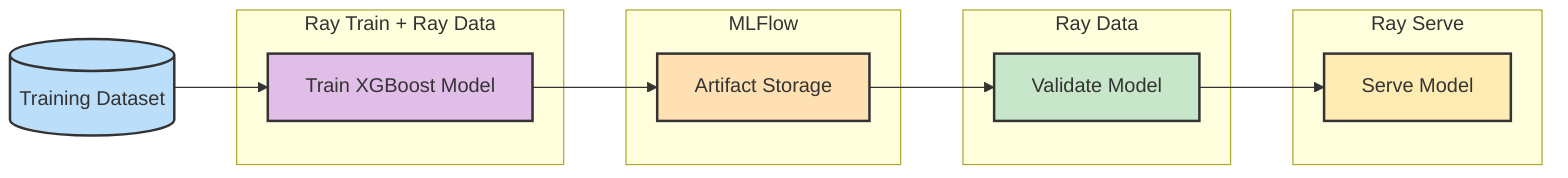 flowchart LR
    %% Nodes
    A[("Training Dataset")]
    subgraph XGBoost_Training["Ray Train + Ray Data"]
        T["Train XGBoost Model"]
    end
    subgraph MLflow["MLFlow"]
        M["Artifact Storage"]
    end
    subgraph Model_Validation["Ray Data"]
        V["Validate Model"]
    end
    subgraph Model_Serving["Ray Serve"]
        S["Serve Model"]
    end

    %% Flow Connections
    A --> T
    T --> M
    M --> V
    V --> S

    %% Styling (optional)
    style A fill:#BBDEFB,stroke:#333,stroke-width:2px
    style T fill:#E1BEE7,stroke:#333,stroke-width:2px
    style M fill:#FFE0B2,stroke:#333,stroke-width:2px
    style V fill:#C8E6C9,stroke:#333,stroke-width:2px
    style S fill:#FFECB3,stroke:#333,stroke-width:2px